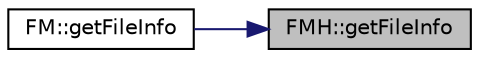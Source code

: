 digraph "FMH::getFileInfo"
{
 // INTERACTIVE_SVG=YES
 // LATEX_PDF_SIZE
  edge [fontname="Helvetica",fontsize="10",labelfontname="Helvetica",labelfontsize="10"];
  node [fontname="Helvetica",fontsize="10",shape=record];
  rankdir="RL";
  Node109 [label="FMH::getFileInfo",height=0.2,width=0.4,color="black", fillcolor="grey75", style="filled", fontcolor="black",tooltip=" "];
  Node109 -> Node110 [dir="back",color="midnightblue",fontsize="10",style="solid",fontname="Helvetica"];
  Node110 [label="FM::getFileInfo",height=0.2,width=0.4,color="black", fillcolor="white", style="filled",URL="$class_f_m.html#a7e57cb94ade5a644cc03dd14b629bf9d",tooltip=" "];
}

